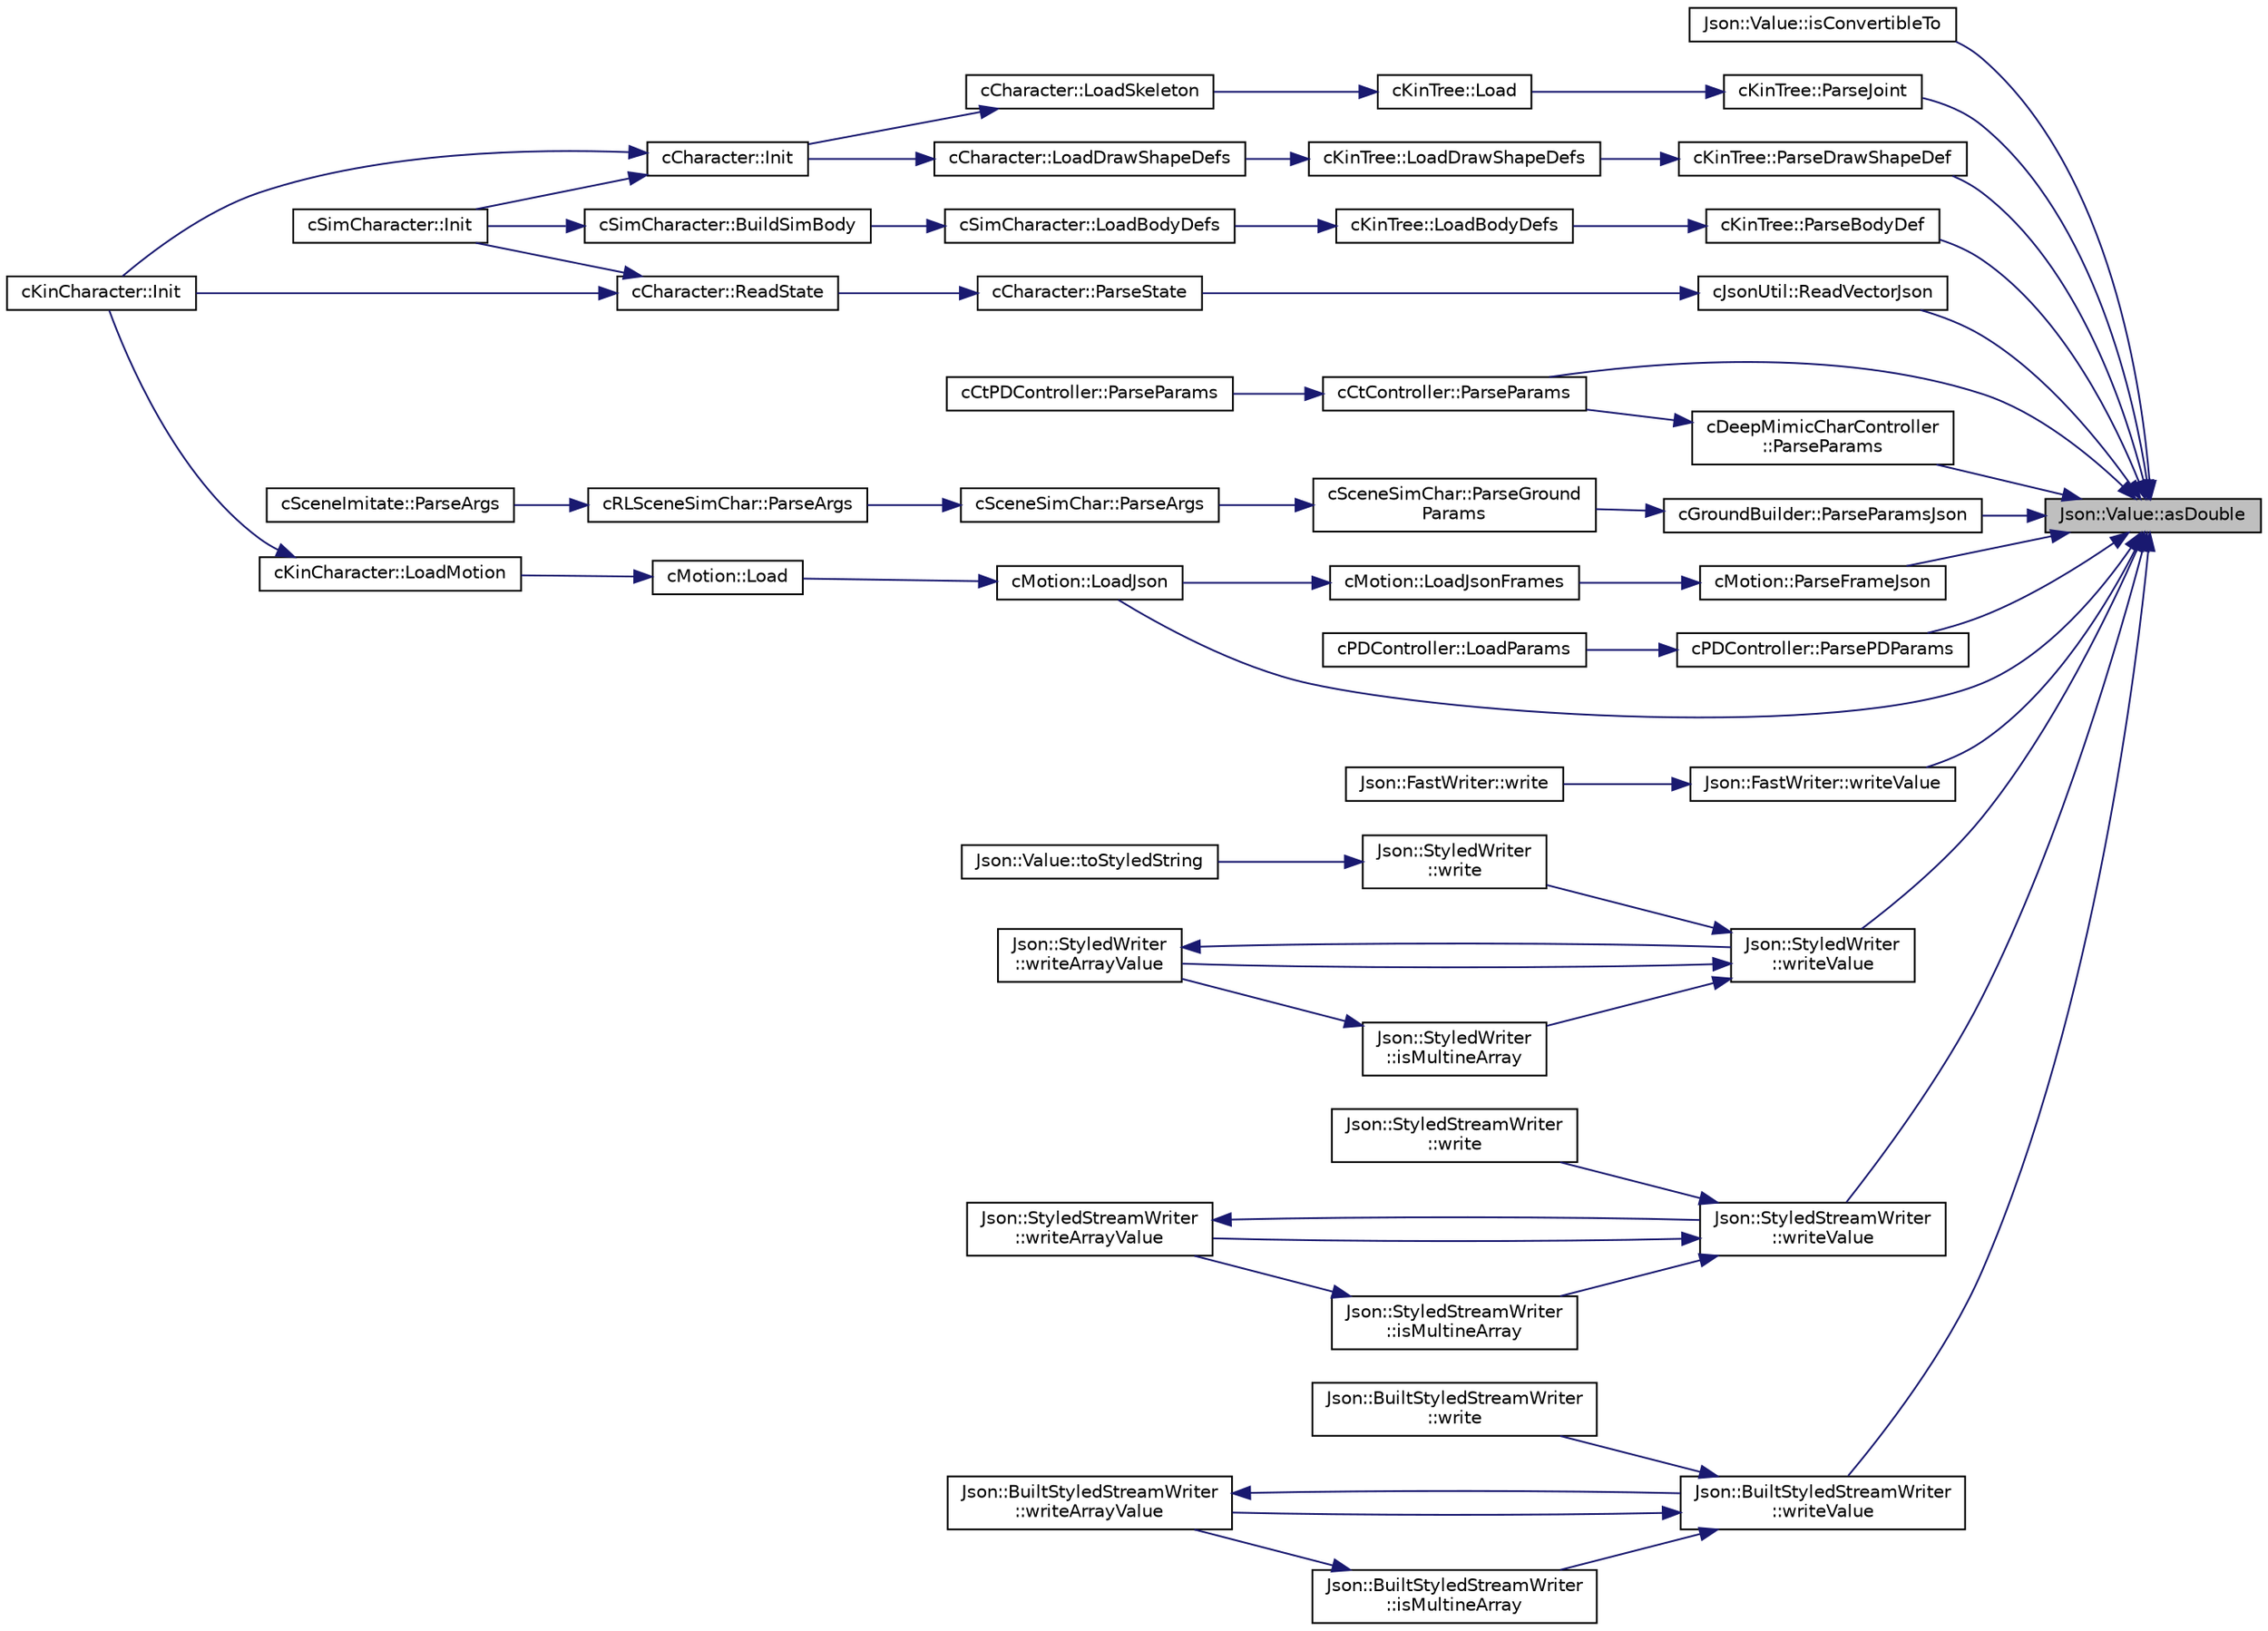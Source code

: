 digraph "Json::Value::asDouble"
{
 // LATEX_PDF_SIZE
  edge [fontname="Helvetica",fontsize="10",labelfontname="Helvetica",labelfontsize="10"];
  node [fontname="Helvetica",fontsize="10",shape=record];
  rankdir="RL";
  Node1 [label="Json::Value::asDouble",height=0.2,width=0.4,color="black", fillcolor="grey75", style="filled", fontcolor="black",tooltip=" "];
  Node1 -> Node2 [dir="back",color="midnightblue",fontsize="10",style="solid",fontname="Helvetica"];
  Node2 [label="Json::Value::isConvertibleTo",height=0.2,width=0.4,color="black", fillcolor="white", style="filled",URL="$class_json_1_1_value.html#af1ee6be27a96a7d12128efdd60deb54d",tooltip=" "];
  Node1 -> Node3 [dir="back",color="midnightblue",fontsize="10",style="solid",fontname="Helvetica"];
  Node3 [label="cMotion::LoadJson",height=0.2,width=0.4,color="black", fillcolor="white", style="filled",URL="$classc_motion.html#a1d44df6be3bd0e1de6ee91dab14bb379",tooltip=" "];
  Node3 -> Node4 [dir="back",color="midnightblue",fontsize="10",style="solid",fontname="Helvetica"];
  Node4 [label="cMotion::Load",height=0.2,width=0.4,color="black", fillcolor="white", style="filled",URL="$classc_motion.html#a477a235be5644e9d4eafec1fa1ff2547",tooltip=" "];
  Node4 -> Node5 [dir="back",color="midnightblue",fontsize="10",style="solid",fontname="Helvetica"];
  Node5 [label="cKinCharacter::LoadMotion",height=0.2,width=0.4,color="black", fillcolor="white", style="filled",URL="$classc_kin_character.html#aadfb26f290511a722fa701f7cf134845",tooltip=" "];
  Node5 -> Node6 [dir="back",color="midnightblue",fontsize="10",style="solid",fontname="Helvetica"];
  Node6 [label="cKinCharacter::Init",height=0.2,width=0.4,color="black", fillcolor="white", style="filled",URL="$classc_kin_character.html#a8aae2e1ec2b7b0fcdfc9b6ee2b4df4b7",tooltip=" "];
  Node1 -> Node7 [dir="back",color="midnightblue",fontsize="10",style="solid",fontname="Helvetica"];
  Node7 [label="cKinTree::ParseBodyDef",height=0.2,width=0.4,color="black", fillcolor="white", style="filled",URL="$classc_kin_tree.html#a21eaf71322048dfc35b50a9e240305b4",tooltip=" "];
  Node7 -> Node8 [dir="back",color="midnightblue",fontsize="10",style="solid",fontname="Helvetica"];
  Node8 [label="cKinTree::LoadBodyDefs",height=0.2,width=0.4,color="black", fillcolor="white", style="filled",URL="$classc_kin_tree.html#aeb77b042854261755b2300bbbb2f3212",tooltip=" "];
  Node8 -> Node9 [dir="back",color="midnightblue",fontsize="10",style="solid",fontname="Helvetica"];
  Node9 [label="cSimCharacter::LoadBodyDefs",height=0.2,width=0.4,color="black", fillcolor="white", style="filled",URL="$classc_sim_character.html#af84cbb564d21555bda24dc6549ec64af",tooltip=" "];
  Node9 -> Node10 [dir="back",color="midnightblue",fontsize="10",style="solid",fontname="Helvetica"];
  Node10 [label="cSimCharacter::BuildSimBody",height=0.2,width=0.4,color="black", fillcolor="white", style="filled",URL="$classc_sim_character.html#a3cca4d62a0b31a5da8268cebdd7ddc23",tooltip=" "];
  Node10 -> Node11 [dir="back",color="midnightblue",fontsize="10",style="solid",fontname="Helvetica"];
  Node11 [label="cSimCharacter::Init",height=0.2,width=0.4,color="black", fillcolor="white", style="filled",URL="$classc_sim_character.html#a268ec8e85dcc271e9bb20a8e0c44c124",tooltip=" "];
  Node1 -> Node12 [dir="back",color="midnightblue",fontsize="10",style="solid",fontname="Helvetica"];
  Node12 [label="cKinTree::ParseDrawShapeDef",height=0.2,width=0.4,color="black", fillcolor="white", style="filled",URL="$classc_kin_tree.html#afe817b49fd7fd5a924a39db28140e21d",tooltip=" "];
  Node12 -> Node13 [dir="back",color="midnightblue",fontsize="10",style="solid",fontname="Helvetica"];
  Node13 [label="cKinTree::LoadDrawShapeDefs",height=0.2,width=0.4,color="black", fillcolor="white", style="filled",URL="$classc_kin_tree.html#a7bce036c2d7704315ea65d52989810f8",tooltip=" "];
  Node13 -> Node14 [dir="back",color="midnightblue",fontsize="10",style="solid",fontname="Helvetica"];
  Node14 [label="cCharacter::LoadDrawShapeDefs",height=0.2,width=0.4,color="black", fillcolor="white", style="filled",URL="$classc_character.html#ad3130da4863c1db72fab3360eeeb7aa9",tooltip=" "];
  Node14 -> Node15 [dir="back",color="midnightblue",fontsize="10",style="solid",fontname="Helvetica"];
  Node15 [label="cCharacter::Init",height=0.2,width=0.4,color="black", fillcolor="white", style="filled",URL="$classc_character.html#a94e3699c072884e614eb79659fe4f5ae",tooltip=" "];
  Node15 -> Node6 [dir="back",color="midnightblue",fontsize="10",style="solid",fontname="Helvetica"];
  Node15 -> Node11 [dir="back",color="midnightblue",fontsize="10",style="solid",fontname="Helvetica"];
  Node1 -> Node16 [dir="back",color="midnightblue",fontsize="10",style="solid",fontname="Helvetica"];
  Node16 [label="cMotion::ParseFrameJson",height=0.2,width=0.4,color="black", fillcolor="white", style="filled",URL="$classc_motion.html#a4bcae74d9efa439b078c4b24affedd35",tooltip=" "];
  Node16 -> Node17 [dir="back",color="midnightblue",fontsize="10",style="solid",fontname="Helvetica"];
  Node17 [label="cMotion::LoadJsonFrames",height=0.2,width=0.4,color="black", fillcolor="white", style="filled",URL="$classc_motion.html#a5105cb85a34bc24136ddbff47d8bf16c",tooltip=" "];
  Node17 -> Node3 [dir="back",color="midnightblue",fontsize="10",style="solid",fontname="Helvetica"];
  Node1 -> Node18 [dir="back",color="midnightblue",fontsize="10",style="solid",fontname="Helvetica"];
  Node18 [label="cKinTree::ParseJoint",height=0.2,width=0.4,color="black", fillcolor="white", style="filled",URL="$classc_kin_tree.html#ae4e735b81dc891b1d73f3c7da89a1466",tooltip=" "];
  Node18 -> Node19 [dir="back",color="midnightblue",fontsize="10",style="solid",fontname="Helvetica"];
  Node19 [label="cKinTree::Load",height=0.2,width=0.4,color="black", fillcolor="white", style="filled",URL="$classc_kin_tree.html#aa2af222128fad16e6280147c22c64ae7",tooltip=" "];
  Node19 -> Node20 [dir="back",color="midnightblue",fontsize="10",style="solid",fontname="Helvetica"];
  Node20 [label="cCharacter::LoadSkeleton",height=0.2,width=0.4,color="black", fillcolor="white", style="filled",URL="$classc_character.html#a81d3dcc0923d44bdfa4e829302031f61",tooltip=" "];
  Node20 -> Node15 [dir="back",color="midnightblue",fontsize="10",style="solid",fontname="Helvetica"];
  Node1 -> Node21 [dir="back",color="midnightblue",fontsize="10",style="solid",fontname="Helvetica"];
  Node21 [label="cCtController::ParseParams",height=0.2,width=0.4,color="black", fillcolor="white", style="filled",URL="$classc_ct_controller.html#a1ce84a55036a1d0e9d2b2c99d8600012",tooltip=" "];
  Node21 -> Node22 [dir="back",color="midnightblue",fontsize="10",style="solid",fontname="Helvetica"];
  Node22 [label="cCtPDController::ParseParams",height=0.2,width=0.4,color="black", fillcolor="white", style="filled",URL="$classc_ct_p_d_controller.html#a3b432cf6aeba405c5c535cc32e54f2fe",tooltip=" "];
  Node1 -> Node23 [dir="back",color="midnightblue",fontsize="10",style="solid",fontname="Helvetica"];
  Node23 [label="cDeepMimicCharController\l::ParseParams",height=0.2,width=0.4,color="black", fillcolor="white", style="filled",URL="$classc_deep_mimic_char_controller.html#a181cb68dee8662c464be5bc60213a765",tooltip=" "];
  Node23 -> Node21 [dir="back",color="midnightblue",fontsize="10",style="solid",fontname="Helvetica"];
  Node1 -> Node24 [dir="back",color="midnightblue",fontsize="10",style="solid",fontname="Helvetica"];
  Node24 [label="cGroundBuilder::ParseParamsJson",height=0.2,width=0.4,color="black", fillcolor="white", style="filled",URL="$classc_ground_builder.html#ad72490b636bc352b88603032785fd7a1",tooltip=" "];
  Node24 -> Node25 [dir="back",color="midnightblue",fontsize="10",style="solid",fontname="Helvetica"];
  Node25 [label="cSceneSimChar::ParseGround\lParams",height=0.2,width=0.4,color="black", fillcolor="white", style="filled",URL="$classc_scene_sim_char.html#a2f4cb9c3b330f1eb55b3ea1565460c88",tooltip=" "];
  Node25 -> Node26 [dir="back",color="midnightblue",fontsize="10",style="solid",fontname="Helvetica"];
  Node26 [label="cSceneSimChar::ParseArgs",height=0.2,width=0.4,color="black", fillcolor="white", style="filled",URL="$classc_scene_sim_char.html#a2fe3ae2b5443c5b37eda8d3618fc71fc",tooltip=" "];
  Node26 -> Node27 [dir="back",color="midnightblue",fontsize="10",style="solid",fontname="Helvetica"];
  Node27 [label="cRLSceneSimChar::ParseArgs",height=0.2,width=0.4,color="black", fillcolor="white", style="filled",URL="$classc_r_l_scene_sim_char.html#a172772cd41a0c854c3924d54383076ab",tooltip=" "];
  Node27 -> Node28 [dir="back",color="midnightblue",fontsize="10",style="solid",fontname="Helvetica"];
  Node28 [label="cSceneImitate::ParseArgs",height=0.2,width=0.4,color="black", fillcolor="white", style="filled",URL="$classc_scene_imitate.html#a7382e44804e7000135eeda6d4193802a",tooltip=" "];
  Node1 -> Node29 [dir="back",color="midnightblue",fontsize="10",style="solid",fontname="Helvetica"];
  Node29 [label="cPDController::ParsePDParams",height=0.2,width=0.4,color="black", fillcolor="white", style="filled",URL="$classc_p_d_controller.html#ab0a502ccb3b038501ff921df3233b6db",tooltip=" "];
  Node29 -> Node30 [dir="back",color="midnightblue",fontsize="10",style="solid",fontname="Helvetica"];
  Node30 [label="cPDController::LoadParams",height=0.2,width=0.4,color="black", fillcolor="white", style="filled",URL="$classc_p_d_controller.html#a53c3a55c8a317297e921b814518293c1",tooltip=" "];
  Node1 -> Node31 [dir="back",color="midnightblue",fontsize="10",style="solid",fontname="Helvetica"];
  Node31 [label="cJsonUtil::ReadVectorJson",height=0.2,width=0.4,color="black", fillcolor="white", style="filled",URL="$classc_json_util.html#aef3b900aeff3937ca297a2d7bfbc8e03",tooltip=" "];
  Node31 -> Node32 [dir="back",color="midnightblue",fontsize="10",style="solid",fontname="Helvetica"];
  Node32 [label="cCharacter::ParseState",height=0.2,width=0.4,color="black", fillcolor="white", style="filled",URL="$classc_character.html#a5f1937601607763914251e20311afc03",tooltip=" "];
  Node32 -> Node33 [dir="back",color="midnightblue",fontsize="10",style="solid",fontname="Helvetica"];
  Node33 [label="cCharacter::ReadState",height=0.2,width=0.4,color="black", fillcolor="white", style="filled",URL="$classc_character.html#af0d9a80d3f94438247f93c7ac9a5b0bb",tooltip=" "];
  Node33 -> Node6 [dir="back",color="midnightblue",fontsize="10",style="solid",fontname="Helvetica"];
  Node33 -> Node11 [dir="back",color="midnightblue",fontsize="10",style="solid",fontname="Helvetica"];
  Node1 -> Node34 [dir="back",color="midnightblue",fontsize="10",style="solid",fontname="Helvetica"];
  Node34 [label="Json::FastWriter::writeValue",height=0.2,width=0.4,color="black", fillcolor="white", style="filled",URL="$class_json_1_1_fast_writer.html#a2ef4a2ce13a341171f01f414f4fdd765",tooltip=" "];
  Node34 -> Node35 [dir="back",color="midnightblue",fontsize="10",style="solid",fontname="Helvetica"];
  Node35 [label="Json::FastWriter::write",height=0.2,width=0.4,color="black", fillcolor="white", style="filled",URL="$class_json_1_1_fast_writer.html#a93d45ba4bc312371d08beb3e3dfbe654",tooltip=" "];
  Node1 -> Node36 [dir="back",color="midnightblue",fontsize="10",style="solid",fontname="Helvetica"];
  Node36 [label="Json::StyledWriter\l::writeValue",height=0.2,width=0.4,color="black", fillcolor="white", style="filled",URL="$class_json_1_1_styled_writer.html#ac40143cf43f7c4a94d3d0b41e5245069",tooltip=" "];
  Node36 -> Node37 [dir="back",color="midnightblue",fontsize="10",style="solid",fontname="Helvetica"];
  Node37 [label="Json::StyledWriter\l::isMultineArray",height=0.2,width=0.4,color="black", fillcolor="white", style="filled",URL="$class_json_1_1_styled_writer.html#aa5dc671edf10b9976f1511da2271ab9d",tooltip=" "];
  Node37 -> Node38 [dir="back",color="midnightblue",fontsize="10",style="solid",fontname="Helvetica"];
  Node38 [label="Json::StyledWriter\l::writeArrayValue",height=0.2,width=0.4,color="black", fillcolor="white", style="filled",URL="$class_json_1_1_styled_writer.html#a0618c23d62965515def15ece1e677f5d",tooltip=" "];
  Node38 -> Node36 [dir="back",color="midnightblue",fontsize="10",style="solid",fontname="Helvetica"];
  Node36 -> Node39 [dir="back",color="midnightblue",fontsize="10",style="solid",fontname="Helvetica"];
  Node39 [label="Json::StyledWriter\l::write",height=0.2,width=0.4,color="black", fillcolor="white", style="filled",URL="$class_json_1_1_styled_writer.html#a5efab19b9746da9920c29cdae3a6b404",tooltip="Serialize a Value in JSON format."];
  Node39 -> Node40 [dir="back",color="midnightblue",fontsize="10",style="solid",fontname="Helvetica"];
  Node40 [label="Json::Value::toStyledString",height=0.2,width=0.4,color="black", fillcolor="white", style="filled",URL="$class_json_1_1_value.html#a00154cc8662d7a845ed59e175c2496cb",tooltip=" "];
  Node36 -> Node38 [dir="back",color="midnightblue",fontsize="10",style="solid",fontname="Helvetica"];
  Node1 -> Node41 [dir="back",color="midnightblue",fontsize="10",style="solid",fontname="Helvetica"];
  Node41 [label="Json::StyledStreamWriter\l::writeValue",height=0.2,width=0.4,color="black", fillcolor="white", style="filled",URL="$class_json_1_1_styled_stream_writer.html#a4359250e09273fa0144021684be001ae",tooltip=" "];
  Node41 -> Node42 [dir="back",color="midnightblue",fontsize="10",style="solid",fontname="Helvetica"];
  Node42 [label="Json::StyledStreamWriter\l::isMultineArray",height=0.2,width=0.4,color="black", fillcolor="white", style="filled",URL="$class_json_1_1_styled_stream_writer.html#a88f4d342cf25c73aabf77c1b8ba01e44",tooltip=" "];
  Node42 -> Node43 [dir="back",color="midnightblue",fontsize="10",style="solid",fontname="Helvetica"];
  Node43 [label="Json::StyledStreamWriter\l::writeArrayValue",height=0.2,width=0.4,color="black", fillcolor="white", style="filled",URL="$class_json_1_1_styled_stream_writer.html#a606f2ddd58093c9b019d452c1b6f09fe",tooltip=" "];
  Node43 -> Node41 [dir="back",color="midnightblue",fontsize="10",style="solid",fontname="Helvetica"];
  Node41 -> Node44 [dir="back",color="midnightblue",fontsize="10",style="solid",fontname="Helvetica"];
  Node44 [label="Json::StyledStreamWriter\l::write",height=0.2,width=0.4,color="black", fillcolor="white", style="filled",URL="$class_json_1_1_styled_stream_writer.html#a5d89d984fe675641e42c4370cd247774",tooltip="Serialize a Value in JSON format."];
  Node41 -> Node43 [dir="back",color="midnightblue",fontsize="10",style="solid",fontname="Helvetica"];
  Node1 -> Node45 [dir="back",color="midnightblue",fontsize="10",style="solid",fontname="Helvetica"];
  Node45 [label="Json::BuiltStyledStreamWriter\l::writeValue",height=0.2,width=0.4,color="black", fillcolor="white", style="filled",URL="$struct_json_1_1_built_styled_stream_writer.html#a7c9da861861e570a51b45f270c9ff150",tooltip=" "];
  Node45 -> Node46 [dir="back",color="midnightblue",fontsize="10",style="solid",fontname="Helvetica"];
  Node46 [label="Json::BuiltStyledStreamWriter\l::isMultineArray",height=0.2,width=0.4,color="black", fillcolor="white", style="filled",URL="$struct_json_1_1_built_styled_stream_writer.html#af423fd33b3d580506ea3efc53b05a077",tooltip=" "];
  Node46 -> Node47 [dir="back",color="midnightblue",fontsize="10",style="solid",fontname="Helvetica"];
  Node47 [label="Json::BuiltStyledStreamWriter\l::writeArrayValue",height=0.2,width=0.4,color="black", fillcolor="white", style="filled",URL="$struct_json_1_1_built_styled_stream_writer.html#acd20e9274bbcf7876ef3af2e7d23a31f",tooltip=" "];
  Node47 -> Node45 [dir="back",color="midnightblue",fontsize="10",style="solid",fontname="Helvetica"];
  Node45 -> Node48 [dir="back",color="midnightblue",fontsize="10",style="solid",fontname="Helvetica"];
  Node48 [label="Json::BuiltStyledStreamWriter\l::write",height=0.2,width=0.4,color="black", fillcolor="white", style="filled",URL="$struct_json_1_1_built_styled_stream_writer.html#a823cdb1afabb6b0d5f39bcd5a6a6f747",tooltip=" "];
  Node45 -> Node47 [dir="back",color="midnightblue",fontsize="10",style="solid",fontname="Helvetica"];
}
